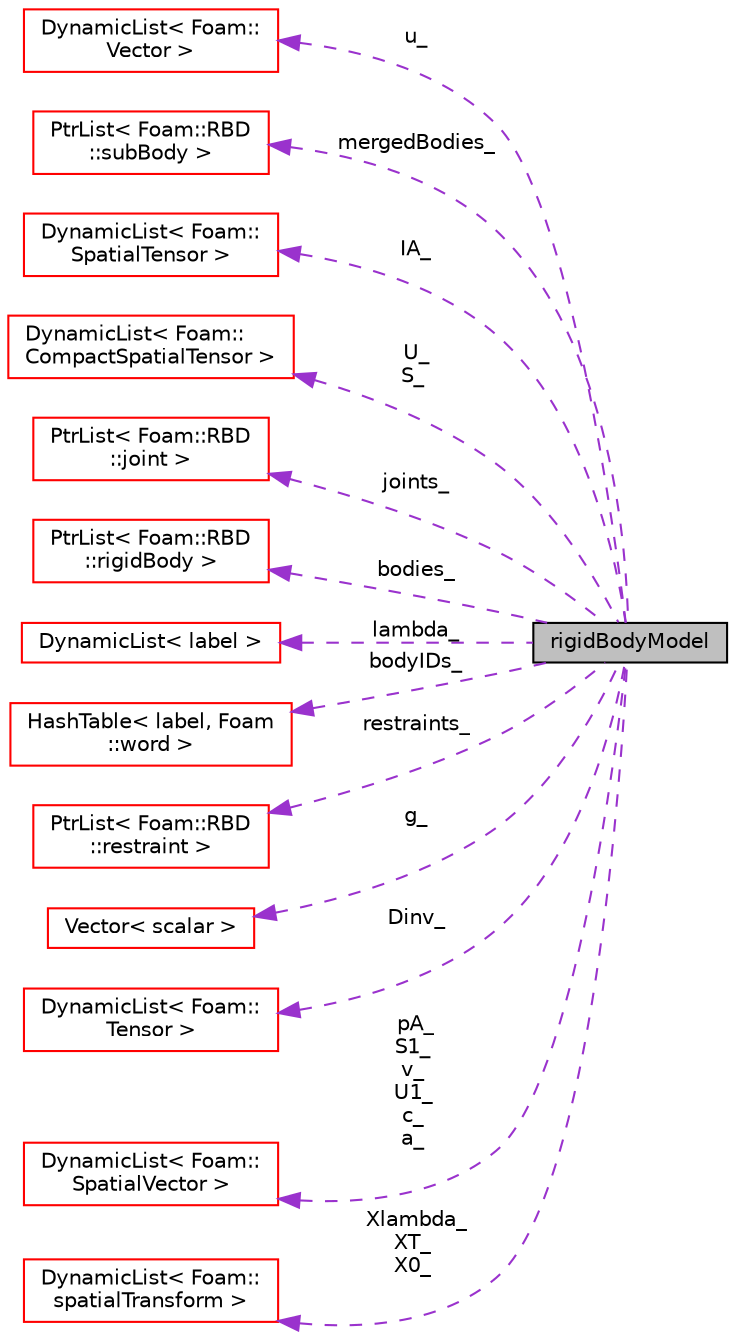 digraph "rigidBodyModel"
{
  bgcolor="transparent";
  edge [fontname="Helvetica",fontsize="10",labelfontname="Helvetica",labelfontsize="10"];
  node [fontname="Helvetica",fontsize="10",shape=record];
  rankdir="LR";
  Node1 [label="rigidBodyModel",height=0.2,width=0.4,color="black", fillcolor="grey75", style="filled", fontcolor="black"];
  Node2 -> Node1 [dir="back",color="darkorchid3",fontsize="10",style="dashed",label=" u_" ,fontname="Helvetica"];
  Node2 [label="DynamicList\< Foam::\lVector \>",height=0.2,width=0.4,color="red",URL="$a00613.html"];
  Node3 -> Node1 [dir="back",color="darkorchid3",fontsize="10",style="dashed",label=" mergedBodies_" ,fontname="Helvetica"];
  Node3 [label="PtrList\< Foam::RBD\l::subBody \>",height=0.2,width=0.4,color="red",URL="$a02072.html"];
  Node4 -> Node1 [dir="back",color="darkorchid3",fontsize="10",style="dashed",label=" IA_" ,fontname="Helvetica"];
  Node4 [label="DynamicList\< Foam::\lSpatialTensor \>",height=0.2,width=0.4,color="red",URL="$a00613.html"];
  Node5 -> Node1 [dir="back",color="darkorchid3",fontsize="10",style="dashed",label=" U_\nS_" ,fontname="Helvetica"];
  Node5 [label="DynamicList\< Foam::\lCompactSpatialTensor \>",height=0.2,width=0.4,color="red",URL="$a00613.html"];
  Node6 -> Node1 [dir="back",color="darkorchid3",fontsize="10",style="dashed",label=" joints_" ,fontname="Helvetica"];
  Node6 [label="PtrList\< Foam::RBD\l::joint \>",height=0.2,width=0.4,color="red",URL="$a02072.html"];
  Node7 -> Node1 [dir="back",color="darkorchid3",fontsize="10",style="dashed",label=" bodies_" ,fontname="Helvetica"];
  Node7 [label="PtrList\< Foam::RBD\l::rigidBody \>",height=0.2,width=0.4,color="red",URL="$a02072.html"];
  Node8 -> Node1 [dir="back",color="darkorchid3",fontsize="10",style="dashed",label=" lambda_" ,fontname="Helvetica"];
  Node8 [label="DynamicList\< label \>",height=0.2,width=0.4,color="red",URL="$a00613.html"];
  Node9 -> Node1 [dir="back",color="darkorchid3",fontsize="10",style="dashed",label=" bodyIDs_" ,fontname="Helvetica"];
  Node9 [label="HashTable\< label, Foam\l::word \>",height=0.2,width=0.4,color="red",URL="$a00997.html"];
  Node10 -> Node1 [dir="back",color="darkorchid3",fontsize="10",style="dashed",label=" restraints_" ,fontname="Helvetica"];
  Node10 [label="PtrList\< Foam::RBD\l::restraint \>",height=0.2,width=0.4,color="red",URL="$a02072.html"];
  Node11 -> Node1 [dir="back",color="darkorchid3",fontsize="10",style="dashed",label=" g_" ,fontname="Helvetica"];
  Node11 [label="Vector\< scalar \>",height=0.2,width=0.4,color="red",URL="$a02887.html"];
  Node12 -> Node1 [dir="back",color="darkorchid3",fontsize="10",style="dashed",label=" Dinv_" ,fontname="Helvetica"];
  Node12 [label="DynamicList\< Foam::\lTensor \>",height=0.2,width=0.4,color="red",URL="$a00613.html"];
  Node13 -> Node1 [dir="back",color="darkorchid3",fontsize="10",style="dashed",label=" pA_\nS1_\nv_\nU1_\nc_\na_" ,fontname="Helvetica"];
  Node13 [label="DynamicList\< Foam::\lSpatialVector \>",height=0.2,width=0.4,color="red",URL="$a00613.html"];
  Node14 -> Node1 [dir="back",color="darkorchid3",fontsize="10",style="dashed",label=" Xlambda_\nXT_\nX0_" ,fontname="Helvetica"];
  Node14 [label="DynamicList\< Foam::\lspatialTransform \>",height=0.2,width=0.4,color="red",URL="$a00613.html"];
}
